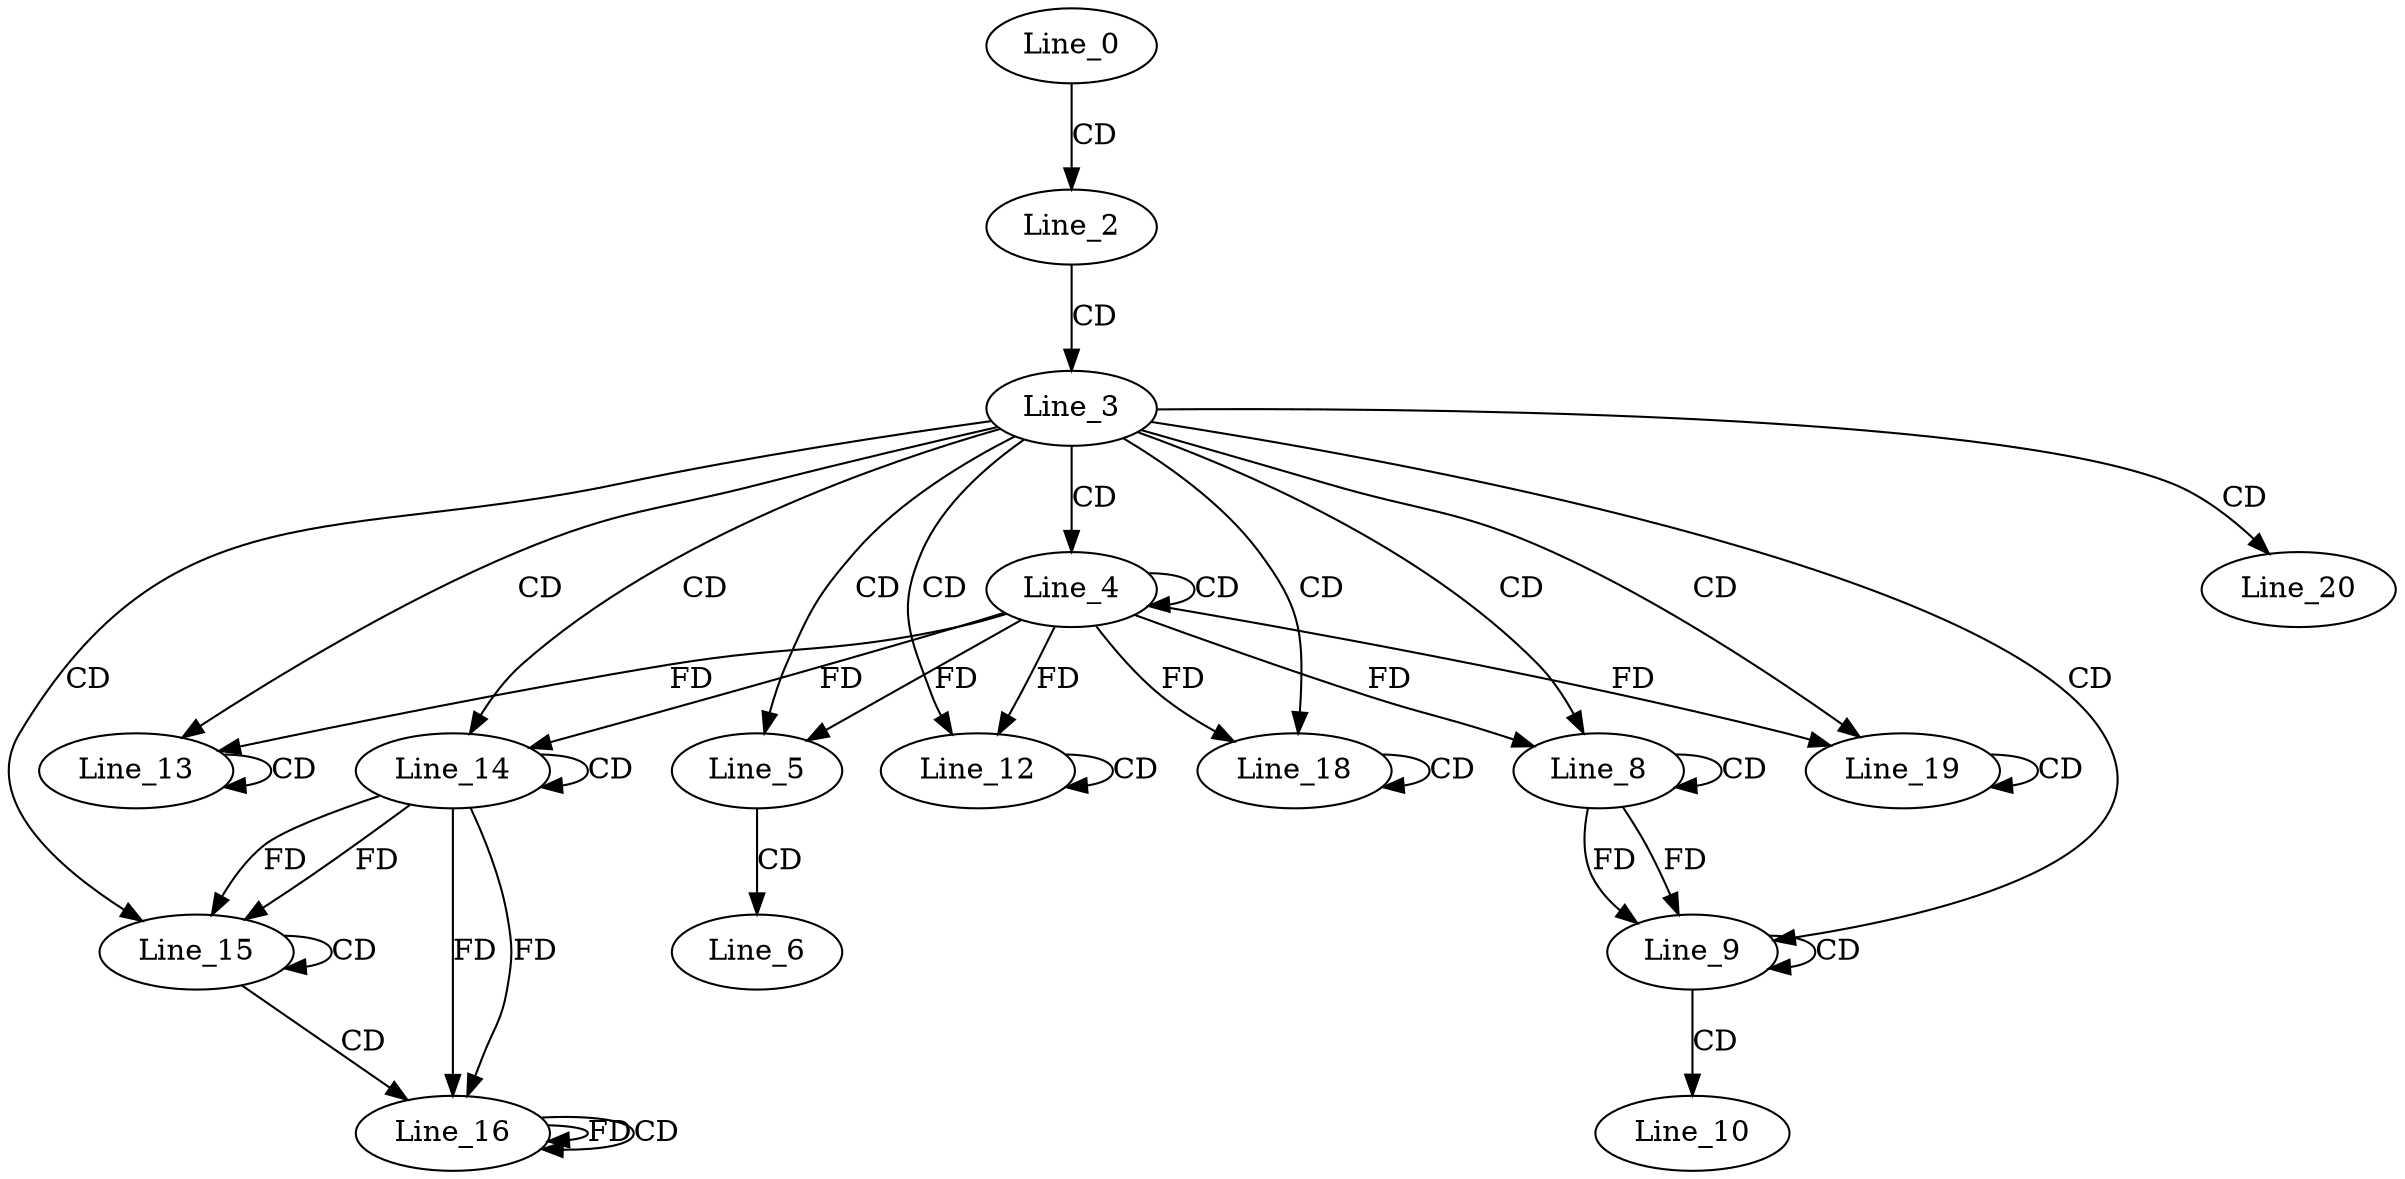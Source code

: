 digraph G {
  Line_0;
  Line_2;
  Line_3;
  Line_4;
  Line_4;
  Line_5;
  Line_6;
  Line_8;
  Line_8;
  Line_9;
  Line_9;
  Line_10;
  Line_12;
  Line_12;
  Line_12;
  Line_13;
  Line_13;
  Line_13;
  Line_14;
  Line_14;
  Line_15;
  Line_15;
  Line_16;
  Line_16;
  Line_18;
  Line_18;
  Line_18;
  Line_19;
  Line_19;
  Line_19;
  Line_20;
  Line_20;
  Line_0 -> Line_2 [ label="CD" ];
  Line_2 -> Line_3 [ label="CD" ];
  Line_3 -> Line_4 [ label="CD" ];
  Line_4 -> Line_4 [ label="CD" ];
  Line_3 -> Line_5 [ label="CD" ];
  Line_4 -> Line_5 [ label="FD" ];
  Line_5 -> Line_6 [ label="CD" ];
  Line_3 -> Line_8 [ label="CD" ];
  Line_8 -> Line_8 [ label="CD" ];
  Line_4 -> Line_8 [ label="FD" ];
  Line_3 -> Line_9 [ label="CD" ];
  Line_8 -> Line_9 [ label="FD" ];
  Line_9 -> Line_9 [ label="CD" ];
  Line_8 -> Line_9 [ label="FD" ];
  Line_9 -> Line_10 [ label="CD" ];
  Line_3 -> Line_12 [ label="CD" ];
  Line_12 -> Line_12 [ label="CD" ];
  Line_4 -> Line_12 [ label="FD" ];
  Line_3 -> Line_13 [ label="CD" ];
  Line_13 -> Line_13 [ label="CD" ];
  Line_4 -> Line_13 [ label="FD" ];
  Line_3 -> Line_14 [ label="CD" ];
  Line_14 -> Line_14 [ label="CD" ];
  Line_4 -> Line_14 [ label="FD" ];
  Line_3 -> Line_15 [ label="CD" ];
  Line_14 -> Line_15 [ label="FD" ];
  Line_15 -> Line_15 [ label="CD" ];
  Line_14 -> Line_15 [ label="FD" ];
  Line_15 -> Line_16 [ label="CD" ];
  Line_14 -> Line_16 [ label="FD" ];
  Line_16 -> Line_16 [ label="FD" ];
  Line_16 -> Line_16 [ label="CD" ];
  Line_14 -> Line_16 [ label="FD" ];
  Line_3 -> Line_18 [ label="CD" ];
  Line_18 -> Line_18 [ label="CD" ];
  Line_4 -> Line_18 [ label="FD" ];
  Line_3 -> Line_19 [ label="CD" ];
  Line_19 -> Line_19 [ label="CD" ];
  Line_4 -> Line_19 [ label="FD" ];
  Line_3 -> Line_20 [ label="CD" ];
}
